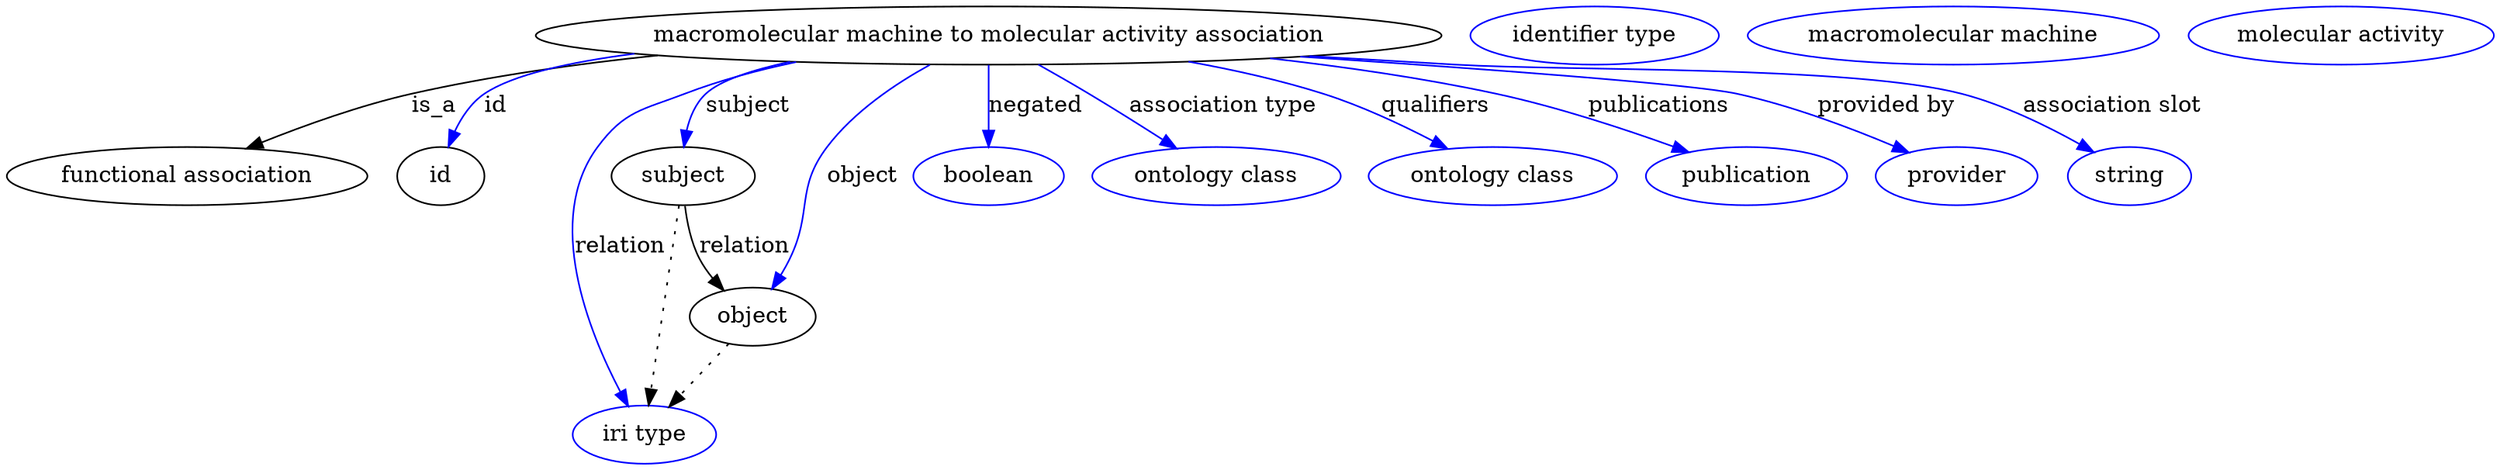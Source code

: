 digraph {
	graph [bb="0,0,1250.7,281"];
	node [label="\N"];
	"macromolecular machine to molecular activity association"	 [height=0.5,
		label="macromolecular machine to molecular activity association",
		pos="513.47,263",
		width=6.0172];
	"functional association"	 [height=0.5,
		pos="87.466,177",
		width=2.4296];
	"macromolecular machine to molecular activity association" -> "functional association"	 [label=is_a,
		lp="221.74,220",
		pos="e,121.19,193.66 346.94,251.42 302.01,246.09 253.72,238.32 209.91,227 182.66,219.96 153.42,208.19 130.35,197.84"];
	id	 [height=0.5,
		pos="219.47,177",
		width=0.75];
	"macromolecular machine to molecular activity association" -> id	 [color=blue,
		label=id,
		lp="255.91,220",
		pos="e,225.52,194.66 345.72,251.56 304.31,246.2 266.86,238.38 249.58,227 241.12,221.44 234.68,212.6 229.97,203.9",
		style=solid];
	subject	 [height=0.5,
		pos="352.47,177",
		width=0.97656];
	"macromolecular machine to molecular activity association" -> subject	 [color=blue,
		label=subject,
		lp="390.29,220",
		pos="e,354.43,195.06 419.85,246.71 397.74,241.28 378.16,234.64 369.81,227 363.52,221.24 359.51,213.09 356.96,205.03",
		style=solid];
	relation	 [color=blue,
		height=0.5,
		label="iri type",
		pos="332.47,18",
		width=0.9834];
	"macromolecular machine to molecular activity association" -> relation	 [color=blue,
		label=relation,
		lp="316.84,134",
		pos="e,323.07,35.476 417.47,246.8 396.89,241.73 375.6,235.24 356.47,227 332.92,216.86 322.34,216.56 308.47,195 278.66,148.68 301.77,81.424 \
318.71,44.586",
		style=solid];
	object	 [height=0.5,
		pos="392.47,91",
		width=0.88096];
	"macromolecular machine to molecular activity association" -> object	 [color=blue,
		label=object,
		lp="449.57,177",
		pos="e,401.19,108.39 484.78,244.98 467.42,232.77 446.04,215.2 432.26,195 414.3,168.67 421.36,156.57 409.47,127 408.23,123.92 406.86,120.73 \
405.45,117.58",
		style=solid];
	negated	 [color=blue,
		height=0.5,
		label=boolean,
		pos="513.47,177",
		width=1.0584];
	"macromolecular machine to molecular activity association" -> negated	 [color=blue,
		label=negated,
		lp="535.23,220",
		pos="e,513.47,195.21 513.47,244.76 513.47,233.36 513.47,218.43 513.47,205.49",
		style=solid];
	"association type"	 [color=blue,
		height=0.5,
		label="ontology class",
		pos="630.47,177",
		width=1.6931];
	"macromolecular machine to molecular activity association" -> "association type"	 [color=blue,
		label="association type",
		lp="624.37,220",
		pos="e,607.56,193.84 537.99,244.97 555.85,231.84 580.18,213.96 599.4,199.83",
		style=solid];
	qualifiers	 [color=blue,
		height=0.5,
		label="ontology class",
		pos="770.47,177",
		width=1.6931];
	"macromolecular machine to molecular activity association" -> qualifiers	 [color=blue,
		label=qualifiers,
		lp="730.52,220",
		pos="e,743.3,193.38 604.74,246.67 627.52,241.46 651.66,234.93 673.47,227 694.39,219.39 716.54,208.24 734.39,198.39",
		style=solid];
	publications	 [color=blue,
		height=0.5,
		label=publication,
		pos="899.47,177",
		width=1.3859];
	"macromolecular machine to molecular activity association" -> publications	 [color=blue,
		label=publications,
		lp="841.68,220",
		pos="e,866.9,190.82 645.81,248.7 683.18,243.31 723.68,236.2 760.47,227 793.7,218.69 830.1,205.44 857.32,194.66",
		style=solid];
	"provided by"	 [color=blue,
		height=0.5,
		label=provider,
		pos="1007.5,177",
		width=1.1129];
	"macromolecular machine to molecular activity association" -> "provided by"	 [color=blue,
		label="provided by",
		lp="957.1,220",
		pos="e,979.71,190.41 664.66,250.09 755.82,241.96 858.3,232.07 879.47,227 911.15,219.41 945.45,205.69 970.56,194.54",
		style=solid];
	"association slot"	 [color=blue,
		height=0.5,
		label=string,
		pos="1096.5,177",
		width=0.8403];
	"macromolecular machine to molecular activity association" -> "association slot"	 [color=blue,
		label="association slot",
		lp="1074.4,220",
		pos="e,1075.5,190.26 668.76,250.45 692.44,248.59 716.6,246.72 739.47,245 852.76,236.49 884.76,256.55 994.47,227 1020.1,220.09 1047,206.62 \
1066.7,195.39",
		style=solid];
	association_id	 [color=blue,
		height=0.5,
		label="identifier type",
		pos="807.47,263",
		width=1.652];
	subject -> relation	 [pos="e,334.73,36.027 350.17,158.76 346.71,131.21 340.11,78.735 336.02,46.223",
		style=dotted];
	subject -> object	 [label=relation,
		lp="388.84,134",
		pos="e,378.88,107.46 356.04,158.87 358.35,149.13 361.85,137.08 366.71,127 368.5,123.29 370.66,119.56 372.98,115.97"];
	"functional association_subject"	 [color=blue,
		height=0.5,
		label="macromolecular machine",
		pos="984.47,263",
		width=2.7701];
	object -> relation	 [pos="e,346.23,34.752 378.85,74.435 371.16,65.075 361.39,53.191 352.8,42.745",
		style=dotted];
	"macromolecular machine to molecular activity association_object"	 [color=blue,
		height=0.5,
		label="molecular activity",
		pos="1176.5,263",
		width=2.061];
}
